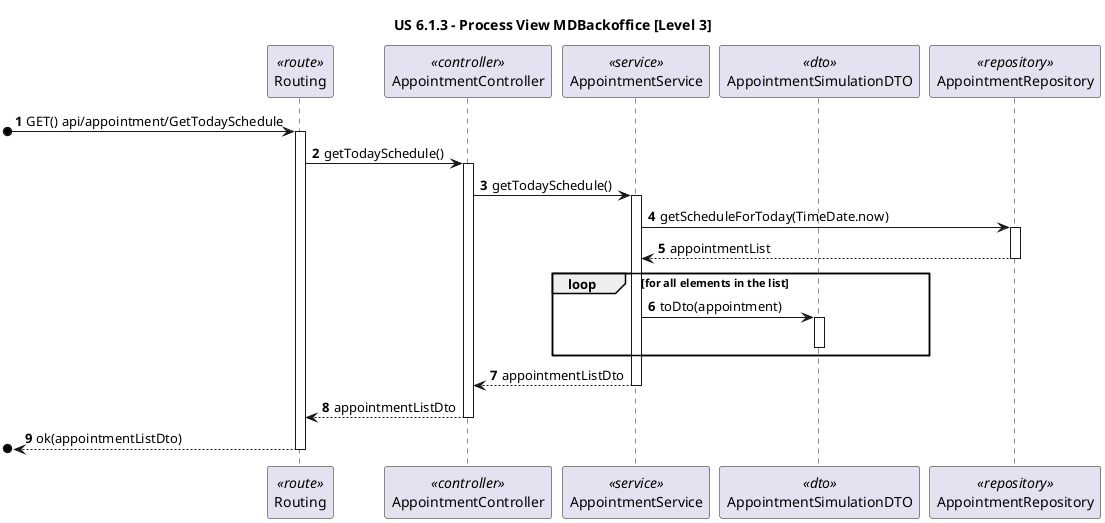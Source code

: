 @startuml

title "US 6.1.3 - Process View MDBackoffice [Level 3]"

autonumber
participant "Routing" as ROUTE <<route>>
participant "AppointmentController" as CTRL <<controller>>
participant "AppointmentService" as SVC <<service>>
participant "AppointmentSimulationDTO" as DTO <<dto>>
participant "AppointmentRepository" as IEL <<repository>>

[o-> ROUTE: GET() api/appointment/GetTodaySchedule
activate ROUTE

ROUTE -> CTRL: getTodaySchedule()
activate CTRL

CTRL ->  SVC: getTodaySchedule()
activate SVC

SVC -> IEL : getScheduleForToday(TimeDate.now)
activate IEL

IEL --> SVC : appointmentList
deactivate IEL

loop for all elements in the list

SVC -> DTO : toDto(appointment)
activate DTO
deactivate DTO
end loop

SVC --> CTRL : appointmentListDto
deactivate SVC

CTRL --> ROUTE: appointmentListDto
deactivate CTRL

[o<-- ROUTE : ok(appointmentListDto)
deactivate ROUTE

@enduml